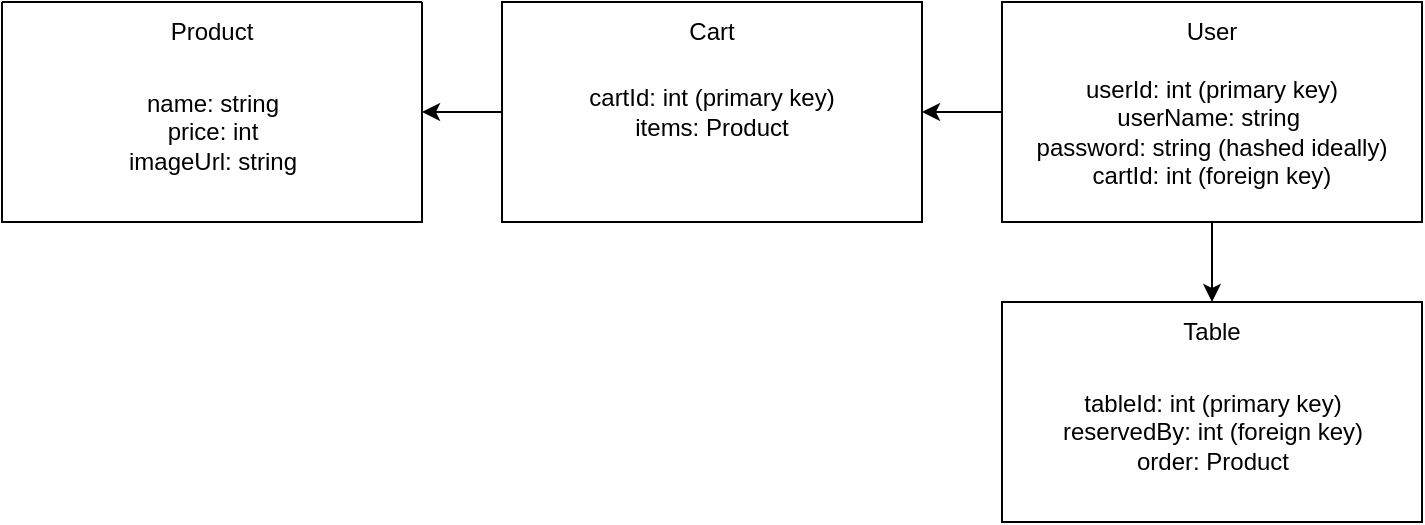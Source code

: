<mxfile version="27.0.3">
  <diagram name="1 oldal" id="iwPszhHW4stwVR_gnxyL">
    <mxGraphModel dx="1042" dy="527" grid="1" gridSize="10" guides="1" tooltips="1" connect="1" arrows="1" fold="1" page="1" pageScale="1" pageWidth="827" pageHeight="1169" math="0" shadow="0">
      <root>
        <mxCell id="0" />
        <mxCell id="1" parent="0" />
        <mxCell id="hJvM62o4L-pcfN4Qsmqu-1" value="" style="swimlane;startSize=0;" vertex="1" parent="1">
          <mxGeometry x="50" y="40" width="210" height="110" as="geometry" />
        </mxCell>
        <mxCell id="hJvM62o4L-pcfN4Qsmqu-3" value="Product" style="text;html=1;align=center;verticalAlign=middle;whiteSpace=wrap;rounded=0;" vertex="1" parent="hJvM62o4L-pcfN4Qsmqu-1">
          <mxGeometry x="75" width="60" height="30" as="geometry" />
        </mxCell>
        <mxCell id="hJvM62o4L-pcfN4Qsmqu-2" value="name: string&lt;div&gt;price: int&lt;/div&gt;&lt;div&gt;imageUrl: string&lt;/div&gt;" style="text;html=1;align=center;verticalAlign=middle;whiteSpace=wrap;rounded=0;" vertex="1" parent="hJvM62o4L-pcfN4Qsmqu-1">
          <mxGeometry x="42.5" y="50" width="125" height="30" as="geometry" />
        </mxCell>
        <mxCell id="hJvM62o4L-pcfN4Qsmqu-7" style="edgeStyle=orthogonalEdgeStyle;rounded=0;orthogonalLoop=1;jettySize=auto;html=1;exitX=0;exitY=0.5;exitDx=0;exitDy=0;entryX=1;entryY=0.5;entryDx=0;entryDy=0;" edge="1" parent="1" source="hJvM62o4L-pcfN4Qsmqu-4" target="hJvM62o4L-pcfN4Qsmqu-1">
          <mxGeometry relative="1" as="geometry" />
        </mxCell>
        <mxCell id="hJvM62o4L-pcfN4Qsmqu-4" value="" style="rounded=0;whiteSpace=wrap;html=1;" vertex="1" parent="1">
          <mxGeometry x="300" y="40" width="210" height="110" as="geometry" />
        </mxCell>
        <mxCell id="hJvM62o4L-pcfN4Qsmqu-5" value="Cart" style="text;html=1;align=center;verticalAlign=middle;whiteSpace=wrap;rounded=0;" vertex="1" parent="1">
          <mxGeometry x="375" y="40" width="60" height="30" as="geometry" />
        </mxCell>
        <mxCell id="hJvM62o4L-pcfN4Qsmqu-6" value="&lt;div&gt;cartId: int (primary key)&lt;/div&gt;items: Product" style="text;html=1;align=center;verticalAlign=middle;whiteSpace=wrap;rounded=0;" vertex="1" parent="1">
          <mxGeometry x="320" y="80" width="170" height="30" as="geometry" />
        </mxCell>
        <mxCell id="hJvM62o4L-pcfN4Qsmqu-9" style="edgeStyle=orthogonalEdgeStyle;rounded=0;orthogonalLoop=1;jettySize=auto;html=1;exitX=0;exitY=0.5;exitDx=0;exitDy=0;entryX=1;entryY=0.5;entryDx=0;entryDy=0;" edge="1" parent="1" source="hJvM62o4L-pcfN4Qsmqu-8" target="hJvM62o4L-pcfN4Qsmqu-4">
          <mxGeometry relative="1" as="geometry" />
        </mxCell>
        <mxCell id="hJvM62o4L-pcfN4Qsmqu-13" style="edgeStyle=orthogonalEdgeStyle;rounded=0;orthogonalLoop=1;jettySize=auto;html=1;exitX=0.5;exitY=1;exitDx=0;exitDy=0;entryX=0.5;entryY=0;entryDx=0;entryDy=0;" edge="1" parent="1" source="hJvM62o4L-pcfN4Qsmqu-8" target="hJvM62o4L-pcfN4Qsmqu-12">
          <mxGeometry relative="1" as="geometry" />
        </mxCell>
        <mxCell id="hJvM62o4L-pcfN4Qsmqu-8" value="" style="rounded=0;whiteSpace=wrap;html=1;" vertex="1" parent="1">
          <mxGeometry x="550" y="40" width="210" height="110" as="geometry" />
        </mxCell>
        <mxCell id="hJvM62o4L-pcfN4Qsmqu-10" value="User" style="text;html=1;align=center;verticalAlign=middle;whiteSpace=wrap;rounded=0;" vertex="1" parent="1">
          <mxGeometry x="625" y="40" width="60" height="30" as="geometry" />
        </mxCell>
        <mxCell id="hJvM62o4L-pcfN4Qsmqu-11" value="userId: int (primary key)&lt;div&gt;userName: string&amp;nbsp;&lt;br&gt;&lt;div&gt;password: string (hashed ideally)&lt;br&gt;&lt;div&gt;cartId: int (foreign key)&lt;/div&gt;&lt;/div&gt;&lt;/div&gt;" style="text;html=1;align=center;verticalAlign=middle;whiteSpace=wrap;rounded=0;" vertex="1" parent="1">
          <mxGeometry x="565" y="90" width="180" height="30" as="geometry" />
        </mxCell>
        <mxCell id="hJvM62o4L-pcfN4Qsmqu-12" value="" style="rounded=0;whiteSpace=wrap;html=1;" vertex="1" parent="1">
          <mxGeometry x="550" y="190" width="210" height="110" as="geometry" />
        </mxCell>
        <mxCell id="hJvM62o4L-pcfN4Qsmqu-14" value="Table" style="text;html=1;align=center;verticalAlign=middle;whiteSpace=wrap;rounded=0;" vertex="1" parent="1">
          <mxGeometry x="625" y="190" width="60" height="30" as="geometry" />
        </mxCell>
        <mxCell id="hJvM62o4L-pcfN4Qsmqu-15" value="tableId: int (primary key)&lt;div&gt;reservedBy: int (foreign key)&lt;/div&gt;&lt;div&gt;order: Product&lt;/div&gt;" style="text;html=1;align=center;verticalAlign=middle;whiteSpace=wrap;rounded=0;" vertex="1" parent="1">
          <mxGeometry x="572.5" y="240" width="165" height="30" as="geometry" />
        </mxCell>
      </root>
    </mxGraphModel>
  </diagram>
</mxfile>
